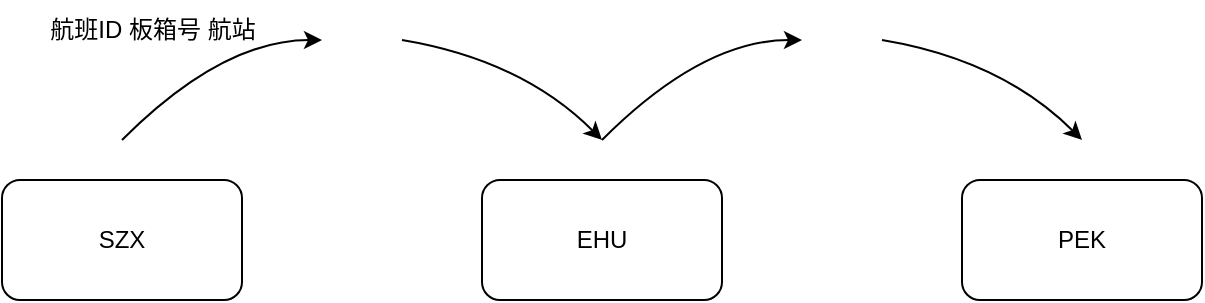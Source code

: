 <mxfile version="21.6.8" type="device" pages="4">
  <diagram name="第 1 页" id="mQJt2FF1CtGDJfmDd0hI">
    <mxGraphModel dx="1702" dy="793" grid="1" gridSize="10" guides="1" tooltips="1" connect="1" arrows="1" fold="1" page="0" pageScale="1" pageWidth="827" pageHeight="1169" math="0" shadow="0">
      <root>
        <mxCell id="0" />
        <mxCell id="1" parent="0" />
        <mxCell id="FoV0frrzziVo2w9aXjBF-1" value="SZX" style="rounded=1;whiteSpace=wrap;html=1;" parent="1" vertex="1">
          <mxGeometry x="-200" y="400" width="120" height="60" as="geometry" />
        </mxCell>
        <mxCell id="FoV0frrzziVo2w9aXjBF-2" value="EHU" style="rounded=1;whiteSpace=wrap;html=1;" parent="1" vertex="1">
          <mxGeometry x="40" y="400" width="120" height="60" as="geometry" />
        </mxCell>
        <mxCell id="FoV0frrzziVo2w9aXjBF-3" value="PEK" style="rounded=1;whiteSpace=wrap;html=1;" parent="1" vertex="1">
          <mxGeometry x="280" y="400" width="120" height="60" as="geometry" />
        </mxCell>
        <mxCell id="FoV0frrzziVo2w9aXjBF-4" value="" style="curved=1;endArrow=classic;html=1;rounded=0;" parent="1" edge="1">
          <mxGeometry width="50" height="50" relative="1" as="geometry">
            <mxPoint x="-140" y="380" as="sourcePoint" />
            <mxPoint x="-40" y="330" as="targetPoint" />
            <Array as="points">
              <mxPoint x="-90" y="330" />
            </Array>
          </mxGeometry>
        </mxCell>
        <mxCell id="FoV0frrzziVo2w9aXjBF-5" value="" style="curved=1;endArrow=classic;html=1;rounded=0;" parent="1" edge="1">
          <mxGeometry width="50" height="50" relative="1" as="geometry">
            <mxPoint x="100" y="380" as="sourcePoint" />
            <mxPoint x="200" y="330" as="targetPoint" />
            <Array as="points">
              <mxPoint x="150" y="330" />
            </Array>
          </mxGeometry>
        </mxCell>
        <mxCell id="FoV0frrzziVo2w9aXjBF-6" value="" style="curved=1;endArrow=none;html=1;rounded=0;startArrow=classic;startFill=1;endFill=0;" parent="1" edge="1">
          <mxGeometry width="50" height="50" relative="1" as="geometry">
            <mxPoint x="100" y="380" as="sourcePoint" />
            <mxPoint y="330" as="targetPoint" />
            <Array as="points">
              <mxPoint x="60" y="340" />
            </Array>
          </mxGeometry>
        </mxCell>
        <mxCell id="FoV0frrzziVo2w9aXjBF-7" value="" style="curved=1;endArrow=none;html=1;rounded=0;startArrow=classic;startFill=1;endFill=0;" parent="1" edge="1">
          <mxGeometry width="50" height="50" relative="1" as="geometry">
            <mxPoint x="340" y="380" as="sourcePoint" />
            <mxPoint x="240" y="330" as="targetPoint" />
            <Array as="points">
              <mxPoint x="300" y="340" />
            </Array>
          </mxGeometry>
        </mxCell>
        <mxCell id="FoV0frrzziVo2w9aXjBF-16" value="航班ID 板箱号 航站" style="text;html=1;align=center;verticalAlign=middle;resizable=0;points=[];autosize=1;strokeColor=none;fillColor=none;" parent="1" vertex="1">
          <mxGeometry x="-190" y="310" width="130" height="30" as="geometry" />
        </mxCell>
      </root>
    </mxGraphModel>
  </diagram>
  <diagram id="E26JizVjeUOT0Fn8ZhNb" name="第 3 页">
    <mxGraphModel dx="1962" dy="1351" grid="1" gridSize="10" guides="1" tooltips="1" connect="1" arrows="1" fold="1" page="0" pageScale="1" pageWidth="827" pageHeight="1169" math="0" shadow="0">
      <root>
        <mxCell id="0" />
        <mxCell id="1" parent="0" />
        <mxCell id="5_CFMRtldblJI2udlE0o-37" style="rounded=0;orthogonalLoop=1;jettySize=auto;html=1;entryX=0.5;entryY=0;entryDx=0;entryDy=0;exitX=0.5;exitY=1;exitDx=0;exitDy=0;" parent="1" source="5_CFMRtldblJI2udlE0o-2" target="5_CFMRtldblJI2udlE0o-15" edge="1">
          <mxGeometry relative="1" as="geometry" />
        </mxCell>
        <mxCell id="5_CFMRtldblJI2udlE0o-2" value="" style="rounded=0;whiteSpace=wrap;html=1;" parent="1" vertex="1">
          <mxGeometry x="-120" y="-120" width="40" height="40" as="geometry" />
        </mxCell>
        <mxCell id="5_CFMRtldblJI2udlE0o-62" style="edgeStyle=orthogonalEdgeStyle;rounded=0;orthogonalLoop=1;jettySize=auto;html=1;" parent="1" source="5_CFMRtldblJI2udlE0o-3" target="5_CFMRtldblJI2udlE0o-13" edge="1">
          <mxGeometry relative="1" as="geometry" />
        </mxCell>
        <mxCell id="5_CFMRtldblJI2udlE0o-3" value="" style="rounded=0;whiteSpace=wrap;html=1;" parent="1" vertex="1">
          <mxGeometry x="-80" y="-120" width="40" height="40" as="geometry" />
        </mxCell>
        <mxCell id="5_CFMRtldblJI2udlE0o-23" style="rounded=0;orthogonalLoop=1;jettySize=auto;html=1;exitX=0.5;exitY=1;exitDx=0;exitDy=0;" parent="1" source="5_CFMRtldblJI2udlE0o-4" target="5_CFMRtldblJI2udlE0o-14" edge="1">
          <mxGeometry relative="1" as="geometry" />
        </mxCell>
        <mxCell id="5_CFMRtldblJI2udlE0o-4" value="" style="rounded=0;whiteSpace=wrap;html=1;" parent="1" vertex="1">
          <mxGeometry x="-40" y="-120" width="40" height="40" as="geometry" />
        </mxCell>
        <mxCell id="5_CFMRtldblJI2udlE0o-5" value="" style="rounded=0;whiteSpace=wrap;html=1;" parent="1" vertex="1">
          <mxGeometry y="-120" width="40" height="40" as="geometry" />
        </mxCell>
        <mxCell id="5_CFMRtldblJI2udlE0o-13" value="1" style="rounded=0;whiteSpace=wrap;html=1;" parent="1" vertex="1">
          <mxGeometry x="-80" width="40" height="40" as="geometry" />
        </mxCell>
        <mxCell id="5_CFMRtldblJI2udlE0o-14" value="12" style="rounded=0;whiteSpace=wrap;html=1;" parent="1" vertex="1">
          <mxGeometry x="-40" width="40" height="40" as="geometry" />
        </mxCell>
        <mxCell id="5_CFMRtldblJI2udlE0o-15" value="123" style="rounded=0;whiteSpace=wrap;html=1;" parent="1" vertex="1">
          <mxGeometry width="40" height="40" as="geometry" />
        </mxCell>
        <mxCell id="5_CFMRtldblJI2udlE0o-16" value="" style="rounded=0;whiteSpace=wrap;html=1;" parent="1" vertex="1">
          <mxGeometry x="40" width="40" height="40" as="geometry" />
        </mxCell>
        <mxCell id="5_CFMRtldblJI2udlE0o-17" value="" style="rounded=0;whiteSpace=wrap;html=1;" parent="1" vertex="1">
          <mxGeometry x="80" width="40" height="40" as="geometry" />
        </mxCell>
        <mxCell id="5_CFMRtldblJI2udlE0o-24" value="12" style="rounded=0;whiteSpace=wrap;html=1;" parent="1" vertex="1">
          <mxGeometry x="-120" y="-160" width="40" height="40" as="geometry" />
        </mxCell>
        <mxCell id="5_CFMRtldblJI2udlE0o-25" value="23" style="rounded=0;whiteSpace=wrap;html=1;" parent="1" vertex="1">
          <mxGeometry x="-80" y="-160" width="40" height="40" as="geometry" />
        </mxCell>
        <mxCell id="5_CFMRtldblJI2udlE0o-26" value="45" style="rounded=0;whiteSpace=wrap;html=1;" parent="1" vertex="1">
          <mxGeometry x="-40" y="-160" width="40" height="40" as="geometry" />
        </mxCell>
        <mxCell id="5_CFMRtldblJI2udlE0o-27" value="" style="rounded=0;whiteSpace=wrap;html=1;" parent="1" vertex="1">
          <mxGeometry y="-160" width="40" height="40" as="geometry" />
        </mxCell>
        <mxCell id="5_CFMRtldblJI2udlE0o-29" value="aa" style="rounded=0;whiteSpace=wrap;html=1;" parent="1" vertex="1">
          <mxGeometry x="-120" y="-200" width="40" height="40" as="geometry" />
        </mxCell>
        <mxCell id="5_CFMRtldblJI2udlE0o-30" value="aa" style="rounded=0;whiteSpace=wrap;html=1;" parent="1" vertex="1">
          <mxGeometry x="-80" y="-200" width="40" height="40" as="geometry" />
        </mxCell>
        <mxCell id="5_CFMRtldblJI2udlE0o-31" value="aa" style="rounded=0;whiteSpace=wrap;html=1;" parent="1" vertex="1">
          <mxGeometry x="-40" y="-200" width="40" height="40" as="geometry" />
        </mxCell>
        <mxCell id="5_CFMRtldblJI2udlE0o-32" value="" style="rounded=0;whiteSpace=wrap;html=1;" parent="1" vertex="1">
          <mxGeometry y="-200" width="40" height="40" as="geometry" />
        </mxCell>
        <mxCell id="5_CFMRtldblJI2udlE0o-34" value="id" style="rounded=0;whiteSpace=wrap;html=1;" parent="1" vertex="1">
          <mxGeometry x="-160" y="-120" width="40" height="40" as="geometry" />
        </mxCell>
        <mxCell id="5_CFMRtldblJI2udlE0o-35" value="age" style="rounded=0;whiteSpace=wrap;html=1;" parent="1" vertex="1">
          <mxGeometry x="-160" y="-160" width="40" height="40" as="geometry" />
        </mxCell>
        <mxCell id="5_CFMRtldblJI2udlE0o-36" value="name" style="rounded=0;whiteSpace=wrap;html=1;" parent="1" vertex="1">
          <mxGeometry x="-160" y="-200" width="40" height="40" as="geometry" />
        </mxCell>
        <mxCell id="5_CFMRtldblJI2udlE0o-39" style="rounded=0;orthogonalLoop=1;jettySize=auto;html=1;entryX=0.5;entryY=0;entryDx=0;entryDy=0;exitX=0.5;exitY=1;exitDx=0;exitDy=0;" parent="1" source="5_CFMRtldblJI2udlE0o-42" target="5_CFMRtldblJI2udlE0o-47" edge="1">
          <mxGeometry relative="1" as="geometry" />
        </mxCell>
        <mxCell id="5_CFMRtldblJI2udlE0o-40" style="rounded=0;orthogonalLoop=1;jettySize=auto;html=1;entryX=0.5;entryY=0;entryDx=0;entryDy=0;exitX=0.5;exitY=1;exitDx=0;exitDy=0;" parent="1" source="5_CFMRtldblJI2udlE0o-41" target="5_CFMRtldblJI2udlE0o-46" edge="1">
          <mxGeometry relative="1" as="geometry" />
        </mxCell>
        <mxCell id="5_CFMRtldblJI2udlE0o-41" value="" style="rounded=0;whiteSpace=wrap;html=1;" parent="1" vertex="1">
          <mxGeometry x="320" y="-120" width="40" height="40" as="geometry" />
        </mxCell>
        <mxCell id="5_CFMRtldblJI2udlE0o-42" value="" style="rounded=0;whiteSpace=wrap;html=1;" parent="1" vertex="1">
          <mxGeometry x="360" y="-120" width="40" height="40" as="geometry" />
        </mxCell>
        <mxCell id="5_CFMRtldblJI2udlE0o-43" style="rounded=0;orthogonalLoop=1;jettySize=auto;html=1;entryX=0.5;entryY=0;entryDx=0;entryDy=0;exitX=0.5;exitY=1;exitDx=0;exitDy=0;" parent="1" source="5_CFMRtldblJI2udlE0o-44" target="5_CFMRtldblJI2udlE0o-48" edge="1">
          <mxGeometry relative="1" as="geometry" />
        </mxCell>
        <mxCell id="5_CFMRtldblJI2udlE0o-44" value="" style="rounded=0;whiteSpace=wrap;html=1;" parent="1" vertex="1">
          <mxGeometry x="400" y="-120" width="40" height="40" as="geometry" />
        </mxCell>
        <mxCell id="5_CFMRtldblJI2udlE0o-45" value="" style="rounded=0;whiteSpace=wrap;html=1;" parent="1" vertex="1">
          <mxGeometry x="440" y="-120" width="40" height="40" as="geometry" />
        </mxCell>
        <mxCell id="5_CFMRtldblJI2udlE0o-46" value="1" style="rounded=0;whiteSpace=wrap;html=1;" parent="1" vertex="1">
          <mxGeometry x="360" width="40" height="40" as="geometry" />
        </mxCell>
        <mxCell id="5_CFMRtldblJI2udlE0o-47" value="12" style="rounded=0;whiteSpace=wrap;html=1;" parent="1" vertex="1">
          <mxGeometry x="400" width="40" height="40" as="geometry" />
        </mxCell>
        <mxCell id="5_CFMRtldblJI2udlE0o-48" value="123" style="rounded=0;whiteSpace=wrap;html=1;" parent="1" vertex="1">
          <mxGeometry x="440" width="40" height="40" as="geometry" />
        </mxCell>
        <mxCell id="5_CFMRtldblJI2udlE0o-49" value="" style="rounded=0;whiteSpace=wrap;html=1;" parent="1" vertex="1">
          <mxGeometry x="480" width="40" height="40" as="geometry" />
        </mxCell>
        <mxCell id="5_CFMRtldblJI2udlE0o-50" value="" style="rounded=0;whiteSpace=wrap;html=1;" parent="1" vertex="1">
          <mxGeometry x="520" width="40" height="40" as="geometry" />
        </mxCell>
        <mxCell id="5_CFMRtldblJI2udlE0o-55" value="aa" style="rounded=0;whiteSpace=wrap;html=1;" parent="1" vertex="1">
          <mxGeometry x="320" y="-160" width="40" height="40" as="geometry" />
        </mxCell>
        <mxCell id="5_CFMRtldblJI2udlE0o-56" value="aa" style="rounded=0;whiteSpace=wrap;html=1;" parent="1" vertex="1">
          <mxGeometry x="360" y="-160" width="40" height="40" as="geometry" />
        </mxCell>
        <mxCell id="5_CFMRtldblJI2udlE0o-57" value="aa" style="rounded=0;whiteSpace=wrap;html=1;" parent="1" vertex="1">
          <mxGeometry x="400" y="-160" width="40" height="40" as="geometry" />
        </mxCell>
        <mxCell id="5_CFMRtldblJI2udlE0o-58" value="" style="rounded=0;whiteSpace=wrap;html=1;" parent="1" vertex="1">
          <mxGeometry x="440" y="-160" width="40" height="40" as="geometry" />
        </mxCell>
        <mxCell id="5_CFMRtldblJI2udlE0o-59" value="id" style="rounded=0;whiteSpace=wrap;html=1;" parent="1" vertex="1">
          <mxGeometry x="280" y="-120" width="40" height="40" as="geometry" />
        </mxCell>
        <mxCell id="5_CFMRtldblJI2udlE0o-61" value="name" style="rounded=0;whiteSpace=wrap;html=1;" parent="1" vertex="1">
          <mxGeometry x="280" y="-160" width="40" height="40" as="geometry" />
        </mxCell>
        <mxCell id="bJkzxNUdIqbWmyX0hP_C-1" value="1" style="rounded=0;whiteSpace=wrap;html=1;" parent="1" vertex="1">
          <mxGeometry x="80" y="-400" width="40" height="40" as="geometry" />
        </mxCell>
        <mxCell id="bJkzxNUdIqbWmyX0hP_C-2" value="123" style="rounded=0;whiteSpace=wrap;html=1;" parent="1" vertex="1">
          <mxGeometry x="120" y="-400" width="40" height="40" as="geometry" />
        </mxCell>
        <mxCell id="bJkzxNUdIqbWmyX0hP_C-3" value="" style="rounded=0;whiteSpace=wrap;html=1;" parent="1" vertex="1">
          <mxGeometry x="160" y="-400" width="40" height="40" as="geometry" />
        </mxCell>
        <mxCell id="bJkzxNUdIqbWmyX0hP_C-4" value="" style="rounded=0;whiteSpace=wrap;html=1;" parent="1" vertex="1">
          <mxGeometry x="200" y="-400" width="40" height="40" as="geometry" />
        </mxCell>
        <mxCell id="bJkzxNUdIqbWmyX0hP_C-5" value="" style="rounded=0;whiteSpace=wrap;html=1;" parent="1" vertex="1">
          <mxGeometry x="240" y="-400" width="40" height="40" as="geometry" />
        </mxCell>
        <mxCell id="bJkzxNUdIqbWmyX0hP_C-6" value="" style="endArrow=classic;html=1;rounded=0;" parent="1" edge="1">
          <mxGeometry width="50" height="50" relative="1" as="geometry">
            <mxPoint x="120" y="-280" as="sourcePoint" />
            <mxPoint x="120" y="-350" as="targetPoint" />
          </mxGeometry>
        </mxCell>
      </root>
    </mxGraphModel>
  </diagram>
  <diagram id="e0KXOHoC90XAHJ--BszC" name="第 2 页">
    <mxGraphModel dx="1962" dy="1351" grid="1" gridSize="10" guides="1" tooltips="1" connect="1" arrows="1" fold="1" page="0" pageScale="1" pageWidth="827" pageHeight="1169" math="0" shadow="0">
      <root>
        <mxCell id="0" />
        <mxCell id="1" parent="0" />
        <mxCell id="VTbGTrhPcu87rxTIFEPL-27" style="rounded=0;orthogonalLoop=1;jettySize=auto;html=1;entryX=0.5;entryY=0;entryDx=0;entryDy=0;exitX=0.5;exitY=1;exitDx=0;exitDy=0;" parent="1" source="VTbGTrhPcu87rxTIFEPL-6" target="VTbGTrhPcu87rxTIFEPL-20" edge="1">
          <mxGeometry relative="1" as="geometry" />
        </mxCell>
        <mxCell id="VTbGTrhPcu87rxTIFEPL-5" value="" style="rounded=0;whiteSpace=wrap;html=1;" parent="1" vertex="1">
          <mxGeometry x="-120" y="-120" width="40" height="40" as="geometry" />
        </mxCell>
        <mxCell id="VTbGTrhPcu87rxTIFEPL-6" value="" style="rounded=0;whiteSpace=wrap;html=1;fillColor=#f8cecc;strokeColor=#b85450;" parent="1" vertex="1">
          <mxGeometry x="-80" y="-120" width="40" height="40" as="geometry" />
        </mxCell>
        <mxCell id="VTbGTrhPcu87rxTIFEPL-7" value="" style="rounded=0;whiteSpace=wrap;html=1;" parent="1" vertex="1">
          <mxGeometry x="-40" y="-120" width="40" height="40" as="geometry" />
        </mxCell>
        <mxCell id="VTbGTrhPcu87rxTIFEPL-8" value="" style="rounded=0;whiteSpace=wrap;html=1;" parent="1" vertex="1">
          <mxGeometry y="-120" width="40" height="40" as="geometry" />
        </mxCell>
        <mxCell id="VTbGTrhPcu87rxTIFEPL-9" value="" style="rounded=0;whiteSpace=wrap;html=1;" parent="1" vertex="1">
          <mxGeometry x="40" y="-120" width="40" height="40" as="geometry" />
        </mxCell>
        <mxCell id="VTbGTrhPcu87rxTIFEPL-10" value="" style="rounded=0;whiteSpace=wrap;html=1;" parent="1" vertex="1">
          <mxGeometry x="240" y="-120" width="40" height="40" as="geometry" />
        </mxCell>
        <mxCell id="VTbGTrhPcu87rxTIFEPL-28" style="rounded=0;orthogonalLoop=1;jettySize=auto;html=1;exitX=0.5;exitY=1;exitDx=0;exitDy=0;entryX=0.5;entryY=0;entryDx=0;entryDy=0;dashed=1;" parent="1" source="VTbGTrhPcu87rxTIFEPL-11" target="VTbGTrhPcu87rxTIFEPL-20" edge="1">
          <mxGeometry relative="1" as="geometry" />
        </mxCell>
        <mxCell id="VTbGTrhPcu87rxTIFEPL-11" value="" style="rounded=0;whiteSpace=wrap;html=1;fillColor=#dae8fc;strokeColor=#6c8ebf;" parent="1" vertex="1">
          <mxGeometry x="280" y="-120" width="40" height="40" as="geometry" />
        </mxCell>
        <mxCell id="VTbGTrhPcu87rxTIFEPL-12" value="" style="rounded=0;whiteSpace=wrap;html=1;" parent="1" vertex="1">
          <mxGeometry x="320" y="-120" width="40" height="40" as="geometry" />
        </mxCell>
        <mxCell id="VTbGTrhPcu87rxTIFEPL-13" value="" style="rounded=0;whiteSpace=wrap;html=1;" parent="1" vertex="1">
          <mxGeometry x="360" y="-120" width="40" height="40" as="geometry" />
        </mxCell>
        <mxCell id="VTbGTrhPcu87rxTIFEPL-14" value="" style="rounded=0;whiteSpace=wrap;html=1;" parent="1" vertex="1">
          <mxGeometry x="400" y="-120" width="40" height="40" as="geometry" />
        </mxCell>
        <mxCell id="VTbGTrhPcu87rxTIFEPL-19" value="" style="rounded=0;whiteSpace=wrap;html=1;" parent="1" vertex="1">
          <mxGeometry y="160" width="40" height="40" as="geometry" />
        </mxCell>
        <mxCell id="VTbGTrhPcu87rxTIFEPL-20" value="" style="rounded=0;whiteSpace=wrap;html=1;fillColor=#f8cecc;strokeColor=#b85450;" parent="1" vertex="1">
          <mxGeometry x="40" y="160" width="40" height="40" as="geometry" />
        </mxCell>
        <mxCell id="VTbGTrhPcu87rxTIFEPL-21" value="" style="rounded=0;whiteSpace=wrap;html=1;" parent="1" vertex="1">
          <mxGeometry x="80" y="160" width="40" height="40" as="geometry" />
        </mxCell>
        <mxCell id="VTbGTrhPcu87rxTIFEPL-22" value="" style="rounded=0;whiteSpace=wrap;html=1;" parent="1" vertex="1">
          <mxGeometry x="120" y="160" width="40" height="40" as="geometry" />
        </mxCell>
        <mxCell id="VTbGTrhPcu87rxTIFEPL-23" value="" style="rounded=0;whiteSpace=wrap;html=1;" parent="1" vertex="1">
          <mxGeometry x="160" y="160" width="40" height="40" as="geometry" />
        </mxCell>
        <mxCell id="VTbGTrhPcu87rxTIFEPL-30" style="edgeStyle=orthogonalEdgeStyle;rounded=0;orthogonalLoop=1;jettySize=auto;html=1;" parent="1" source="VTbGTrhPcu87rxTIFEPL-29" target="VTbGTrhPcu87rxTIFEPL-6" edge="1">
          <mxGeometry relative="1" as="geometry" />
        </mxCell>
        <mxCell id="VTbGTrhPcu87rxTIFEPL-31" style="rounded=0;orthogonalLoop=1;jettySize=auto;html=1;entryX=0.5;entryY=0;entryDx=0;entryDy=0;dashed=1;" parent="1" source="VTbGTrhPcu87rxTIFEPL-29" target="VTbGTrhPcu87rxTIFEPL-11" edge="1">
          <mxGeometry relative="1" as="geometry" />
        </mxCell>
        <mxCell id="VTbGTrhPcu87rxTIFEPL-29" value="" style="shape=umlActor;verticalLabelPosition=bottom;verticalAlign=top;html=1;outlineConnect=0;" parent="1" vertex="1">
          <mxGeometry x="-75" y="-320" width="30" height="60" as="geometry" />
        </mxCell>
        <mxCell id="VTbGTrhPcu87rxTIFEPL-33" style="edgeStyle=orthogonalEdgeStyle;rounded=0;orthogonalLoop=1;jettySize=auto;html=1;" parent="1" source="VTbGTrhPcu87rxTIFEPL-32" target="VTbGTrhPcu87rxTIFEPL-11" edge="1">
          <mxGeometry relative="1" as="geometry" />
        </mxCell>
        <mxCell id="VTbGTrhPcu87rxTIFEPL-32" value="" style="shape=umlActor;verticalLabelPosition=bottom;verticalAlign=top;html=1;outlineConnect=0;" parent="1" vertex="1">
          <mxGeometry x="285" y="-320" width="30" height="60" as="geometry" />
        </mxCell>
        <mxCell id="zZjhmNVp3Ymt0Cy2dOMa-1" value="破坏有序性，产生了环&lt;br&gt;索引1，主键索引，索引2&lt;br&gt;索引2，主键索引" style="shape=note;whiteSpace=wrap;html=1;backgroundOutline=1;darkOpacity=0.05;" parent="1" vertex="1">
          <mxGeometry x="320" y="40" width="200" height="100" as="geometry" />
        </mxCell>
        <mxCell id="HSyVfJmM6zMtIee7xdAN-1" value="索引1" style="text;html=1;strokeColor=none;fillColor=none;align=center;verticalAlign=middle;whiteSpace=wrap;rounded=0;" parent="1" vertex="1">
          <mxGeometry x="-20" y="-160" width="80" height="40" as="geometry" />
        </mxCell>
        <mxCell id="HSyVfJmM6zMtIee7xdAN-2" value="索引2" style="text;html=1;strokeColor=none;fillColor=none;align=center;verticalAlign=middle;whiteSpace=wrap;rounded=0;" parent="1" vertex="1">
          <mxGeometry x="340" y="-160" width="80" height="40" as="geometry" />
        </mxCell>
        <mxCell id="HSyVfJmM6zMtIee7xdAN-3" value="主键索引" style="text;html=1;strokeColor=none;fillColor=none;align=center;verticalAlign=middle;whiteSpace=wrap;rounded=0;" parent="1" vertex="1">
          <mxGeometry x="120" y="120" width="80" height="40" as="geometry" />
        </mxCell>
      </root>
    </mxGraphModel>
  </diagram>
  <diagram id="pwwUBnpwLn0ShzLlkwjw" name="第 4 页">
    <mxGraphModel dx="744" dy="853" grid="1" gridSize="10" guides="1" tooltips="1" connect="1" arrows="1" fold="1" page="0" pageScale="1" pageWidth="827" pageHeight="1169" math="0" shadow="0">
      <root>
        <mxCell id="0" />
        <mxCell id="1" parent="0" />
        <mxCell id="jEL-EofrETc9WHHuCErg-1" value="id" style="rounded=0;whiteSpace=wrap;html=1;" parent="1" vertex="1">
          <mxGeometry width="40" height="20" as="geometry" />
        </mxCell>
        <mxCell id="jEL-EofrETc9WHHuCErg-2" value="key2" style="rounded=0;whiteSpace=wrap;html=1;" parent="1" vertex="1">
          <mxGeometry y="-20" width="40" height="20" as="geometry" />
        </mxCell>
        <mxCell id="jEL-EofrETc9WHHuCErg-3" value="key1" style="rounded=0;whiteSpace=wrap;html=1;" parent="1" vertex="1">
          <mxGeometry y="-40" width="40" height="20" as="geometry" />
        </mxCell>
        <mxCell id="jEL-EofrETc9WHHuCErg-10" value="1" style="rounded=0;whiteSpace=wrap;html=1;" parent="1" vertex="1">
          <mxGeometry x="40" width="20" height="20" as="geometry" />
        </mxCell>
        <mxCell id="jEL-EofrETc9WHHuCErg-11" value="" style="rounded=0;whiteSpace=wrap;html=1;" parent="1" vertex="1">
          <mxGeometry x="40" y="-20" width="20" height="20" as="geometry" />
        </mxCell>
        <mxCell id="jEL-EofrETc9WHHuCErg-12" value="1" style="rounded=0;whiteSpace=wrap;html=1;" parent="1" vertex="1">
          <mxGeometry x="40" y="-40" width="20" height="20" as="geometry" />
        </mxCell>
        <mxCell id="jEL-EofrETc9WHHuCErg-13" value="2" style="rounded=0;whiteSpace=wrap;html=1;" parent="1" vertex="1">
          <mxGeometry x="60" width="20" height="20" as="geometry" />
        </mxCell>
        <mxCell id="jEL-EofrETc9WHHuCErg-14" value="" style="rounded=0;whiteSpace=wrap;html=1;" parent="1" vertex="1">
          <mxGeometry x="60" y="-20" width="20" height="20" as="geometry" />
        </mxCell>
        <mxCell id="jEL-EofrETc9WHHuCErg-15" value="1" style="rounded=0;whiteSpace=wrap;html=1;" parent="1" vertex="1">
          <mxGeometry x="60" y="-40" width="20" height="20" as="geometry" />
        </mxCell>
        <mxCell id="jEL-EofrETc9WHHuCErg-16" value="3" style="rounded=0;whiteSpace=wrap;html=1;" parent="1" vertex="1">
          <mxGeometry x="80" width="20" height="20" as="geometry" />
        </mxCell>
        <mxCell id="jEL-EofrETc9WHHuCErg-17" value="" style="rounded=0;whiteSpace=wrap;html=1;" parent="1" vertex="1">
          <mxGeometry x="80" y="-20" width="20" height="20" as="geometry" />
        </mxCell>
        <mxCell id="jEL-EofrETc9WHHuCErg-18" value="1" style="rounded=0;whiteSpace=wrap;html=1;" parent="1" vertex="1">
          <mxGeometry x="80" y="-40" width="20" height="20" as="geometry" />
        </mxCell>
        <mxCell id="jEL-EofrETc9WHHuCErg-19" value="4" style="rounded=0;whiteSpace=wrap;html=1;" parent="1" vertex="1">
          <mxGeometry x="100" width="20" height="20" as="geometry" />
        </mxCell>
        <mxCell id="jEL-EofrETc9WHHuCErg-20" value="" style="rounded=0;whiteSpace=wrap;html=1;" parent="1" vertex="1">
          <mxGeometry x="100" y="-20" width="20" height="20" as="geometry" />
        </mxCell>
        <mxCell id="jEL-EofrETc9WHHuCErg-21" value="1" style="rounded=0;whiteSpace=wrap;html=1;" parent="1" vertex="1">
          <mxGeometry x="100" y="-40" width="20" height="20" as="geometry" />
        </mxCell>
        <mxCell id="jEL-EofrETc9WHHuCErg-22" value="5" style="rounded=0;whiteSpace=wrap;html=1;" parent="1" vertex="1">
          <mxGeometry x="120" width="20" height="20" as="geometry" />
        </mxCell>
        <mxCell id="jEL-EofrETc9WHHuCErg-23" value="" style="rounded=0;whiteSpace=wrap;html=1;" parent="1" vertex="1">
          <mxGeometry x="120" y="-20" width="20" height="20" as="geometry" />
        </mxCell>
        <mxCell id="jEL-EofrETc9WHHuCErg-24" value="1" style="rounded=0;whiteSpace=wrap;html=1;" parent="1" vertex="1">
          <mxGeometry x="120" y="-40" width="20" height="20" as="geometry" />
        </mxCell>
        <mxCell id="jEL-EofrETc9WHHuCErg-25" value="6" style="rounded=0;whiteSpace=wrap;html=1;" parent="1" vertex="1">
          <mxGeometry x="140" width="20" height="20" as="geometry" />
        </mxCell>
        <mxCell id="jEL-EofrETc9WHHuCErg-26" value="" style="rounded=0;whiteSpace=wrap;html=1;" parent="1" vertex="1">
          <mxGeometry x="140" y="-20" width="20" height="20" as="geometry" />
        </mxCell>
        <mxCell id="jEL-EofrETc9WHHuCErg-27" value="2" style="rounded=0;whiteSpace=wrap;html=1;" parent="1" vertex="1">
          <mxGeometry x="140" y="-40" width="20" height="20" as="geometry" />
        </mxCell>
        <mxCell id="jEL-EofrETc9WHHuCErg-28" value="7" style="rounded=0;whiteSpace=wrap;html=1;" parent="1" vertex="1">
          <mxGeometry x="160" width="20" height="20" as="geometry" />
        </mxCell>
        <mxCell id="jEL-EofrETc9WHHuCErg-29" value="" style="rounded=0;whiteSpace=wrap;html=1;" parent="1" vertex="1">
          <mxGeometry x="160" y="-20" width="20" height="20" as="geometry" />
        </mxCell>
        <mxCell id="jEL-EofrETc9WHHuCErg-30" value="2" style="rounded=0;whiteSpace=wrap;html=1;" parent="1" vertex="1">
          <mxGeometry x="160" y="-40" width="20" height="20" as="geometry" />
        </mxCell>
        <mxCell id="jEL-EofrETc9WHHuCErg-31" value="8" style="rounded=0;whiteSpace=wrap;html=1;" parent="1" vertex="1">
          <mxGeometry x="180" width="20" height="20" as="geometry" />
        </mxCell>
        <mxCell id="jEL-EofrETc9WHHuCErg-32" value="" style="rounded=0;whiteSpace=wrap;html=1;" parent="1" vertex="1">
          <mxGeometry x="180" y="-20" width="20" height="20" as="geometry" />
        </mxCell>
        <mxCell id="jEL-EofrETc9WHHuCErg-33" value="2" style="rounded=0;whiteSpace=wrap;html=1;" parent="1" vertex="1">
          <mxGeometry x="180" y="-40" width="20" height="20" as="geometry" />
        </mxCell>
        <mxCell id="jEL-EofrETc9WHHuCErg-34" value="9" style="rounded=0;whiteSpace=wrap;html=1;" parent="1" vertex="1">
          <mxGeometry x="200" width="20" height="20" as="geometry" />
        </mxCell>
        <mxCell id="jEL-EofrETc9WHHuCErg-35" value="" style="rounded=0;whiteSpace=wrap;html=1;" parent="1" vertex="1">
          <mxGeometry x="200" y="-20" width="20" height="20" as="geometry" />
        </mxCell>
        <mxCell id="jEL-EofrETc9WHHuCErg-36" value="2" style="rounded=0;whiteSpace=wrap;html=1;" parent="1" vertex="1">
          <mxGeometry x="200" y="-40" width="20" height="20" as="geometry" />
        </mxCell>
        <mxCell id="jEL-EofrETc9WHHuCErg-37" value="10" style="rounded=0;whiteSpace=wrap;html=1;" parent="1" vertex="1">
          <mxGeometry x="220" width="20" height="20" as="geometry" />
        </mxCell>
        <mxCell id="jEL-EofrETc9WHHuCErg-38" value="" style="rounded=0;whiteSpace=wrap;html=1;" parent="1" vertex="1">
          <mxGeometry x="220" y="-20" width="20" height="20" as="geometry" />
        </mxCell>
        <mxCell id="jEL-EofrETc9WHHuCErg-39" value="2" style="rounded=0;whiteSpace=wrap;html=1;" parent="1" vertex="1">
          <mxGeometry x="220" y="-40" width="20" height="20" as="geometry" />
        </mxCell>
        <mxCell id="jEL-EofrETc9WHHuCErg-54" style="rounded=0;orthogonalLoop=1;jettySize=auto;html=1;entryX=0.5;entryY=0;entryDx=0;entryDy=0;fillColor=#f8cecc;strokeColor=#b85450;" parent="1" target="jEL-EofrETc9WHHuCErg-12" edge="1">
          <mxGeometry relative="1" as="geometry">
            <mxPoint x="140" y="-130" as="sourcePoint" />
          </mxGeometry>
        </mxCell>
        <mxCell id="jEL-EofrETc9WHHuCErg-55" value="" style="endArrow=classic;html=1;rounded=0;" parent="1" edge="1">
          <mxGeometry width="50" height="50" relative="1" as="geometry">
            <mxPoint x="140" y="-160" as="sourcePoint" />
            <mxPoint x="140" y="-130" as="targetPoint" />
          </mxGeometry>
        </mxCell>
        <mxCell id="jEL-EofrETc9WHHuCErg-56" style="rounded=0;orthogonalLoop=1;jettySize=auto;html=1;entryX=0.5;entryY=0;entryDx=0;entryDy=0;fillColor=#f8cecc;strokeColor=#b85450;" parent="1" target="jEL-EofrETc9WHHuCErg-15" edge="1">
          <mxGeometry relative="1" as="geometry">
            <mxPoint x="140" y="-130" as="sourcePoint" />
            <mxPoint x="60" y="-30" as="targetPoint" />
          </mxGeometry>
        </mxCell>
        <mxCell id="jEL-EofrETc9WHHuCErg-57" style="rounded=0;orthogonalLoop=1;jettySize=auto;html=1;entryX=0.5;entryY=0;entryDx=0;entryDy=0;fillColor=#f8cecc;strokeColor=#b85450;" parent="1" target="jEL-EofrETc9WHHuCErg-18" edge="1">
          <mxGeometry relative="1" as="geometry">
            <mxPoint x="140" y="-130" as="sourcePoint" />
            <mxPoint x="80" y="-30" as="targetPoint" />
          </mxGeometry>
        </mxCell>
        <mxCell id="jEL-EofrETc9WHHuCErg-58" style="rounded=0;orthogonalLoop=1;jettySize=auto;html=1;entryX=0.5;entryY=0;entryDx=0;entryDy=0;fillColor=#f8cecc;strokeColor=#b85450;" parent="1" target="jEL-EofrETc9WHHuCErg-21" edge="1">
          <mxGeometry relative="1" as="geometry">
            <mxPoint x="140" y="-130" as="sourcePoint" />
            <mxPoint x="100" y="-30" as="targetPoint" />
          </mxGeometry>
        </mxCell>
        <mxCell id="jEL-EofrETc9WHHuCErg-59" style="rounded=0;orthogonalLoop=1;jettySize=auto;html=1;entryX=0.5;entryY=0;entryDx=0;entryDy=0;fillColor=#f8cecc;strokeColor=#b85450;" parent="1" target="jEL-EofrETc9WHHuCErg-24" edge="1">
          <mxGeometry relative="1" as="geometry">
            <mxPoint x="140" y="-130" as="sourcePoint" />
            <mxPoint x="120" y="-30" as="targetPoint" />
          </mxGeometry>
        </mxCell>
        <mxCell id="jEL-EofrETc9WHHuCErg-60" style="rounded=0;orthogonalLoop=1;jettySize=auto;html=1;fillColor=#d5e8d4;strokeColor=#82b366;" parent="1" edge="1">
          <mxGeometry relative="1" as="geometry">
            <mxPoint x="140" y="-130" as="sourcePoint" />
            <mxPoint x="150" y="-40" as="targetPoint" />
          </mxGeometry>
        </mxCell>
        <mxCell id="jEL-EofrETc9WHHuCErg-61" style="rounded=0;orthogonalLoop=1;jettySize=auto;html=1;entryX=0.5;entryY=0;entryDx=0;entryDy=0;fillColor=#d5e8d4;strokeColor=#82b366;" parent="1" target="jEL-EofrETc9WHHuCErg-30" edge="1">
          <mxGeometry relative="1" as="geometry">
            <mxPoint x="140" y="-130" as="sourcePoint" />
            <mxPoint x="160" y="-30" as="targetPoint" />
          </mxGeometry>
        </mxCell>
        <mxCell id="jEL-EofrETc9WHHuCErg-62" style="rounded=0;orthogonalLoop=1;jettySize=auto;html=1;entryX=0.5;entryY=0;entryDx=0;entryDy=0;fillColor=#d5e8d4;strokeColor=#82b366;" parent="1" target="jEL-EofrETc9WHHuCErg-33" edge="1">
          <mxGeometry relative="1" as="geometry">
            <mxPoint x="140" y="-130" as="sourcePoint" />
            <mxPoint x="180" y="-30" as="targetPoint" />
          </mxGeometry>
        </mxCell>
        <mxCell id="jEL-EofrETc9WHHuCErg-63" style="rounded=0;orthogonalLoop=1;jettySize=auto;html=1;entryX=0.5;entryY=0;entryDx=0;entryDy=0;fillColor=#d5e8d4;strokeColor=#82b366;" parent="1" target="jEL-EofrETc9WHHuCErg-36" edge="1">
          <mxGeometry relative="1" as="geometry">
            <mxPoint x="140" y="-130" as="sourcePoint" />
            <mxPoint x="200" y="-30" as="targetPoint" />
          </mxGeometry>
        </mxCell>
        <mxCell id="jEL-EofrETc9WHHuCErg-64" value="key1 = 2" style="text;html=1;strokeColor=none;fillColor=none;align=center;verticalAlign=middle;whiteSpace=wrap;rounded=0;" parent="1" vertex="1">
          <mxGeometry x="140" y="-160" width="80" height="30" as="geometry" />
        </mxCell>
        <mxCell id="jEL-EofrETc9WHHuCErg-65" style="rounded=0;orthogonalLoop=1;jettySize=auto;html=1;entryX=0.5;entryY=0;entryDx=0;entryDy=0;exitX=0;exitY=1;exitDx=0;exitDy=0;fillColor=#d5e8d4;strokeColor=#82b366;" parent="1" source="jEL-EofrETc9WHHuCErg-64" target="jEL-EofrETc9WHHuCErg-39" edge="1">
          <mxGeometry relative="1" as="geometry">
            <mxPoint x="150" y="-120" as="sourcePoint" />
            <mxPoint x="220" y="-30" as="targetPoint" />
          </mxGeometry>
        </mxCell>
        <mxCell id="XZpGJU7cZ8Szo4ShgMjH-1" value="id" style="rounded=0;whiteSpace=wrap;html=1;" parent="1" vertex="1">
          <mxGeometry y="120" width="40" height="20" as="geometry" />
        </mxCell>
        <mxCell id="XZpGJU7cZ8Szo4ShgMjH-4" value="1" style="rounded=0;whiteSpace=wrap;html=1;fillColor=#f8cecc;strokeColor=#b85450;" parent="1" vertex="1">
          <mxGeometry x="40" y="120" width="20" height="20" as="geometry" />
        </mxCell>
        <mxCell id="XZpGJU7cZ8Szo4ShgMjH-7" value="2" style="rounded=0;whiteSpace=wrap;html=1;" parent="1" vertex="1">
          <mxGeometry x="60" y="120" width="20" height="20" as="geometry" />
        </mxCell>
        <mxCell id="XZpGJU7cZ8Szo4ShgMjH-10" value="3" style="rounded=0;whiteSpace=wrap;html=1;" parent="1" vertex="1">
          <mxGeometry x="80" y="120" width="20" height="20" as="geometry" />
        </mxCell>
        <mxCell id="XZpGJU7cZ8Szo4ShgMjH-13" value="4" style="rounded=0;whiteSpace=wrap;html=1;" parent="1" vertex="1">
          <mxGeometry x="100" y="120" width="20" height="20" as="geometry" />
        </mxCell>
        <mxCell id="XZpGJU7cZ8Szo4ShgMjH-16" value="5" style="rounded=0;whiteSpace=wrap;html=1;" parent="1" vertex="1">
          <mxGeometry x="120" y="120" width="20" height="20" as="geometry" />
        </mxCell>
        <mxCell id="XZpGJU7cZ8Szo4ShgMjH-19" value="6" style="rounded=0;whiteSpace=wrap;html=1;fillColor=#f8cecc;strokeColor=#b85450;" parent="1" vertex="1">
          <mxGeometry x="140" y="120" width="20" height="20" as="geometry" />
        </mxCell>
        <mxCell id="XZpGJU7cZ8Szo4ShgMjH-22" value="7" style="rounded=0;whiteSpace=wrap;html=1;" parent="1" vertex="1">
          <mxGeometry x="160" y="120" width="20" height="20" as="geometry" />
        </mxCell>
        <mxCell id="XZpGJU7cZ8Szo4ShgMjH-25" value="8" style="rounded=0;whiteSpace=wrap;html=1;" parent="1" vertex="1">
          <mxGeometry x="180" y="120" width="20" height="20" as="geometry" />
        </mxCell>
        <mxCell id="XZpGJU7cZ8Szo4ShgMjH-28" value="9" style="rounded=0;whiteSpace=wrap;html=1;" parent="1" vertex="1">
          <mxGeometry x="200" y="120" width="20" height="20" as="geometry" />
        </mxCell>
        <mxCell id="XZpGJU7cZ8Szo4ShgMjH-31" value="10" style="rounded=0;whiteSpace=wrap;html=1;" parent="1" vertex="1">
          <mxGeometry x="220" y="120" width="20" height="20" as="geometry" />
        </mxCell>
        <mxCell id="zuDydmJTWH6acEpoQrSR-45" value="age" style="rounded=0;whiteSpace=wrap;html=1;" parent="1" vertex="1">
          <mxGeometry y="100" width="40" height="20" as="geometry" />
        </mxCell>
        <mxCell id="zuDydmJTWH6acEpoQrSR-46" value="20" style="rounded=0;whiteSpace=wrap;html=1;fillColor=#f8cecc;strokeColor=#b85450;" parent="1" vertex="1">
          <mxGeometry x="40" y="100" width="20" height="20" as="geometry" />
        </mxCell>
        <mxCell id="zuDydmJTWH6acEpoQrSR-47" value="20" style="rounded=0;whiteSpace=wrap;html=1;" parent="1" vertex="1">
          <mxGeometry x="60" y="100" width="20" height="20" as="geometry" />
        </mxCell>
        <mxCell id="zuDydmJTWH6acEpoQrSR-48" value="25" style="rounded=0;whiteSpace=wrap;html=1;" parent="1" vertex="1">
          <mxGeometry x="80" y="100" width="20" height="20" as="geometry" />
        </mxCell>
        <mxCell id="zuDydmJTWH6acEpoQrSR-49" value="25" style="rounded=0;whiteSpace=wrap;html=1;" parent="1" vertex="1">
          <mxGeometry x="100" y="100" width="20" height="20" as="geometry" />
        </mxCell>
        <mxCell id="zuDydmJTWH6acEpoQrSR-50" value="25" style="rounded=0;whiteSpace=wrap;html=1;" parent="1" vertex="1">
          <mxGeometry x="120" y="100" width="20" height="20" as="geometry" />
        </mxCell>
        <mxCell id="zuDydmJTWH6acEpoQrSR-51" value="20" style="rounded=0;whiteSpace=wrap;html=1;fillColor=#f8cecc;strokeColor=#b85450;" parent="1" vertex="1">
          <mxGeometry x="140" y="100" width="20" height="20" as="geometry" />
        </mxCell>
        <mxCell id="zuDydmJTWH6acEpoQrSR-52" value="20" style="rounded=0;whiteSpace=wrap;html=1;" parent="1" vertex="1">
          <mxGeometry x="160" y="100" width="20" height="20" as="geometry" />
        </mxCell>
        <mxCell id="zuDydmJTWH6acEpoQrSR-53" value="25" style="rounded=0;whiteSpace=wrap;html=1;" parent="1" vertex="1">
          <mxGeometry x="180" y="100" width="20" height="20" as="geometry" />
        </mxCell>
        <mxCell id="zuDydmJTWH6acEpoQrSR-54" value="25" style="rounded=0;whiteSpace=wrap;html=1;" parent="1" vertex="1">
          <mxGeometry x="200" y="100" width="20" height="20" as="geometry" />
        </mxCell>
        <mxCell id="zuDydmJTWH6acEpoQrSR-55" value="25" style="rounded=0;whiteSpace=wrap;html=1;" parent="1" vertex="1">
          <mxGeometry x="220" y="100" width="20" height="20" as="geometry" />
        </mxCell>
        <mxCell id="zuDydmJTWH6acEpoQrSR-56" value="sex" style="rounded=0;whiteSpace=wrap;html=1;" parent="1" vertex="1">
          <mxGeometry y="80" width="40" height="20" as="geometry" />
        </mxCell>
        <mxCell id="leX_9AzpuB4AGnlNnbfJ-89" style="edgeStyle=orthogonalEdgeStyle;rounded=0;orthogonalLoop=1;jettySize=auto;html=1;entryX=0.5;entryY=0;entryDx=0;entryDy=0;curved=1;" edge="1" parent="1" source="zuDydmJTWH6acEpoQrSR-57" target="zuDydmJTWH6acEpoQrSR-62">
          <mxGeometry relative="1" as="geometry">
            <Array as="points">
              <mxPoint x="50" y="50" />
              <mxPoint x="150" y="50" />
            </Array>
          </mxGeometry>
        </mxCell>
        <mxCell id="zuDydmJTWH6acEpoQrSR-57" value="f" style="rounded=0;whiteSpace=wrap;html=1;fillColor=#f8cecc;strokeColor=#b85450;" parent="1" vertex="1">
          <mxGeometry x="40" y="80" width="20" height="20" as="geometry" />
        </mxCell>
        <mxCell id="zuDydmJTWH6acEpoQrSR-58" value="f" style="rounded=0;whiteSpace=wrap;html=1;" parent="1" vertex="1">
          <mxGeometry x="60" y="80" width="20" height="20" as="geometry" />
        </mxCell>
        <mxCell id="zuDydmJTWH6acEpoQrSR-59" value="f" style="rounded=0;whiteSpace=wrap;html=1;" parent="1" vertex="1">
          <mxGeometry x="80" y="80" width="20" height="20" as="geometry" />
        </mxCell>
        <mxCell id="zuDydmJTWH6acEpoQrSR-60" value="f" style="rounded=0;whiteSpace=wrap;html=1;" parent="1" vertex="1">
          <mxGeometry x="100" y="80" width="20" height="20" as="geometry" />
        </mxCell>
        <mxCell id="zuDydmJTWH6acEpoQrSR-61" value="f" style="rounded=0;whiteSpace=wrap;html=1;" parent="1" vertex="1">
          <mxGeometry x="120" y="80" width="20" height="20" as="geometry" />
        </mxCell>
        <mxCell id="zuDydmJTWH6acEpoQrSR-62" value="m" style="rounded=0;whiteSpace=wrap;html=1;fillColor=#f8cecc;strokeColor=#b85450;" parent="1" vertex="1">
          <mxGeometry x="140" y="80" width="20" height="20" as="geometry" />
        </mxCell>
        <mxCell id="zuDydmJTWH6acEpoQrSR-63" value="m" style="rounded=0;whiteSpace=wrap;html=1;" parent="1" vertex="1">
          <mxGeometry x="160" y="80" width="20" height="20" as="geometry" />
        </mxCell>
        <mxCell id="zuDydmJTWH6acEpoQrSR-64" value="m" style="rounded=0;whiteSpace=wrap;html=1;" parent="1" vertex="1">
          <mxGeometry x="180" y="80" width="20" height="20" as="geometry" />
        </mxCell>
        <mxCell id="zuDydmJTWH6acEpoQrSR-65" value="m" style="rounded=0;whiteSpace=wrap;html=1;" parent="1" vertex="1">
          <mxGeometry x="200" y="80" width="20" height="20" as="geometry" />
        </mxCell>
        <mxCell id="zuDydmJTWH6acEpoQrSR-66" value="m" style="rounded=0;whiteSpace=wrap;html=1;" parent="1" vertex="1">
          <mxGeometry x="220" y="80" width="20" height="20" as="geometry" />
        </mxCell>
        <mxCell id="zuDydmJTWH6acEpoQrSR-122" value="id" style="rounded=0;whiteSpace=wrap;html=1;" parent="1" vertex="1">
          <mxGeometry y="240" width="40" height="20" as="geometry" />
        </mxCell>
        <mxCell id="zuDydmJTWH6acEpoQrSR-123" value="1" style="rounded=0;whiteSpace=wrap;html=1;fillColor=#f8cecc;strokeColor=#b85450;" parent="1" vertex="1">
          <mxGeometry x="40" y="240" width="20" height="20" as="geometry" />
        </mxCell>
        <mxCell id="zuDydmJTWH6acEpoQrSR-124" value="2" style="rounded=0;whiteSpace=wrap;html=1;" parent="1" vertex="1">
          <mxGeometry x="60" y="240" width="20" height="20" as="geometry" />
        </mxCell>
        <mxCell id="zuDydmJTWH6acEpoQrSR-125" value="3" style="rounded=0;whiteSpace=wrap;html=1;fillColor=#f8cecc;strokeColor=#b85450;" parent="1" vertex="1">
          <mxGeometry x="80" y="240" width="20" height="20" as="geometry" />
        </mxCell>
        <mxCell id="zuDydmJTWH6acEpoQrSR-126" value="4" style="rounded=0;whiteSpace=wrap;html=1;" parent="1" vertex="1">
          <mxGeometry x="100" y="240" width="20" height="20" as="geometry" />
        </mxCell>
        <mxCell id="zuDydmJTWH6acEpoQrSR-127" value="5" style="rounded=0;whiteSpace=wrap;html=1;" parent="1" vertex="1">
          <mxGeometry x="120" y="240" width="20" height="20" as="geometry" />
        </mxCell>
        <mxCell id="zuDydmJTWH6acEpoQrSR-128" value="6" style="rounded=0;whiteSpace=wrap;html=1;" parent="1" vertex="1">
          <mxGeometry x="140" y="240" width="20" height="20" as="geometry" />
        </mxCell>
        <mxCell id="zuDydmJTWH6acEpoQrSR-129" value="7" style="rounded=0;whiteSpace=wrap;html=1;" parent="1" vertex="1">
          <mxGeometry x="160" y="240" width="20" height="20" as="geometry" />
        </mxCell>
        <mxCell id="zuDydmJTWH6acEpoQrSR-130" value="8" style="rounded=0;whiteSpace=wrap;html=1;" parent="1" vertex="1">
          <mxGeometry x="180" y="240" width="20" height="20" as="geometry" />
        </mxCell>
        <mxCell id="zuDydmJTWH6acEpoQrSR-131" value="9" style="rounded=0;whiteSpace=wrap;html=1;" parent="1" vertex="1">
          <mxGeometry x="200" y="240" width="20" height="20" as="geometry" />
        </mxCell>
        <mxCell id="zuDydmJTWH6acEpoQrSR-132" value="10" style="rounded=0;whiteSpace=wrap;html=1;" parent="1" vertex="1">
          <mxGeometry x="220" y="240" width="20" height="20" as="geometry" />
        </mxCell>
        <mxCell id="zuDydmJTWH6acEpoQrSR-133" value="age" style="rounded=0;whiteSpace=wrap;html=1;" parent="1" vertex="1">
          <mxGeometry y="220" width="40" height="20" as="geometry" />
        </mxCell>
        <mxCell id="zuDydmJTWH6acEpoQrSR-134" value="20" style="rounded=0;whiteSpace=wrap;html=1;fillColor=#f8cecc;strokeColor=#b85450;" parent="1" vertex="1">
          <mxGeometry x="40" y="220" width="20" height="20" as="geometry" />
        </mxCell>
        <mxCell id="zuDydmJTWH6acEpoQrSR-135" value="20" style="rounded=0;whiteSpace=wrap;html=1;" parent="1" vertex="1">
          <mxGeometry x="60" y="220" width="20" height="20" as="geometry" />
        </mxCell>
        <mxCell id="zuDydmJTWH6acEpoQrSR-136" value="25" style="rounded=0;whiteSpace=wrap;html=1;fillColor=#f8cecc;strokeColor=#b85450;" parent="1" vertex="1">
          <mxGeometry x="80" y="220" width="20" height="20" as="geometry" />
        </mxCell>
        <mxCell id="zuDydmJTWH6acEpoQrSR-137" value="25" style="rounded=0;whiteSpace=wrap;html=1;" parent="1" vertex="1">
          <mxGeometry x="100" y="220" width="20" height="20" as="geometry" />
        </mxCell>
        <mxCell id="zuDydmJTWH6acEpoQrSR-138" value="25" style="rounded=0;whiteSpace=wrap;html=1;" parent="1" vertex="1">
          <mxGeometry x="120" y="220" width="20" height="20" as="geometry" />
        </mxCell>
        <mxCell id="zuDydmJTWH6acEpoQrSR-139" value="20" style="rounded=0;whiteSpace=wrap;html=1;" parent="1" vertex="1">
          <mxGeometry x="140" y="220" width="20" height="20" as="geometry" />
        </mxCell>
        <mxCell id="zuDydmJTWH6acEpoQrSR-140" value="20" style="rounded=0;whiteSpace=wrap;html=1;" parent="1" vertex="1">
          <mxGeometry x="160" y="220" width="20" height="20" as="geometry" />
        </mxCell>
        <mxCell id="zuDydmJTWH6acEpoQrSR-141" value="25" style="rounded=0;whiteSpace=wrap;html=1;" parent="1" vertex="1">
          <mxGeometry x="180" y="220" width="20" height="20" as="geometry" />
        </mxCell>
        <mxCell id="zuDydmJTWH6acEpoQrSR-142" value="25" style="rounded=0;whiteSpace=wrap;html=1;" parent="1" vertex="1">
          <mxGeometry x="200" y="220" width="20" height="20" as="geometry" />
        </mxCell>
        <mxCell id="zuDydmJTWH6acEpoQrSR-143" value="25" style="rounded=0;whiteSpace=wrap;html=1;" parent="1" vertex="1">
          <mxGeometry x="220" y="220" width="20" height="20" as="geometry" />
        </mxCell>
        <mxCell id="zuDydmJTWH6acEpoQrSR-144" value="sex" style="rounded=0;whiteSpace=wrap;html=1;" parent="1" vertex="1">
          <mxGeometry y="200" width="40" height="20" as="geometry" />
        </mxCell>
        <mxCell id="zuDydmJTWH6acEpoQrSR-145" value="f" style="rounded=0;whiteSpace=wrap;html=1;fillColor=#f8cecc;strokeColor=#b85450;" parent="1" vertex="1">
          <mxGeometry x="40" y="200" width="20" height="20" as="geometry" />
        </mxCell>
        <mxCell id="zuDydmJTWH6acEpoQrSR-146" value="f" style="rounded=0;whiteSpace=wrap;html=1;" parent="1" vertex="1">
          <mxGeometry x="60" y="200" width="20" height="20" as="geometry" />
        </mxCell>
        <mxCell id="zuDydmJTWH6acEpoQrSR-147" value="f" style="rounded=0;whiteSpace=wrap;html=1;fillColor=#f8cecc;strokeColor=#b85450;" parent="1" vertex="1">
          <mxGeometry x="80" y="200" width="20" height="20" as="geometry" />
        </mxCell>
        <mxCell id="zuDydmJTWH6acEpoQrSR-148" value="f" style="rounded=0;whiteSpace=wrap;html=1;" parent="1" vertex="1">
          <mxGeometry x="100" y="200" width="20" height="20" as="geometry" />
        </mxCell>
        <mxCell id="zuDydmJTWH6acEpoQrSR-149" value="f" style="rounded=0;whiteSpace=wrap;html=1;" parent="1" vertex="1">
          <mxGeometry x="120" y="200" width="20" height="20" as="geometry" />
        </mxCell>
        <mxCell id="zuDydmJTWH6acEpoQrSR-150" value="m" style="rounded=0;whiteSpace=wrap;html=1;" parent="1" vertex="1">
          <mxGeometry x="140" y="200" width="20" height="20" as="geometry" />
        </mxCell>
        <mxCell id="zuDydmJTWH6acEpoQrSR-151" value="m" style="rounded=0;whiteSpace=wrap;html=1;" parent="1" vertex="1">
          <mxGeometry x="160" y="200" width="20" height="20" as="geometry" />
        </mxCell>
        <mxCell id="zuDydmJTWH6acEpoQrSR-152" value="m" style="rounded=0;whiteSpace=wrap;html=1;" parent="1" vertex="1">
          <mxGeometry x="180" y="200" width="20" height="20" as="geometry" />
        </mxCell>
        <mxCell id="zuDydmJTWH6acEpoQrSR-153" value="m" style="rounded=0;whiteSpace=wrap;html=1;" parent="1" vertex="1">
          <mxGeometry x="200" y="200" width="20" height="20" as="geometry" />
        </mxCell>
        <mxCell id="zuDydmJTWH6acEpoQrSR-154" value="m" style="rounded=0;whiteSpace=wrap;html=1;" parent="1" vertex="1">
          <mxGeometry x="220" y="200" width="20" height="20" as="geometry" />
        </mxCell>
        <mxCell id="zuDydmJTWH6acEpoQrSR-155" value="id" style="rounded=0;whiteSpace=wrap;html=1;" parent="1" vertex="1">
          <mxGeometry x="300" y="20" width="40" height="20" as="geometry" />
        </mxCell>
        <mxCell id="zuDydmJTWH6acEpoQrSR-156" value="1" style="rounded=0;whiteSpace=wrap;html=1;" parent="1" vertex="1">
          <mxGeometry x="340" y="20" width="20" height="20" as="geometry" />
        </mxCell>
        <mxCell id="zuDydmJTWH6acEpoQrSR-157" value="2" style="rounded=0;whiteSpace=wrap;html=1;" parent="1" vertex="1">
          <mxGeometry x="360" y="20" width="20" height="20" as="geometry" />
        </mxCell>
        <mxCell id="zuDydmJTWH6acEpoQrSR-158" value="3" style="rounded=0;whiteSpace=wrap;html=1;" parent="1" vertex="1">
          <mxGeometry x="380" y="20" width="20" height="20" as="geometry" />
        </mxCell>
        <mxCell id="zuDydmJTWH6acEpoQrSR-159" value="4" style="rounded=0;whiteSpace=wrap;html=1;" parent="1" vertex="1">
          <mxGeometry x="400" y="20" width="20" height="20" as="geometry" />
        </mxCell>
        <mxCell id="zuDydmJTWH6acEpoQrSR-160" value="5" style="rounded=0;whiteSpace=wrap;html=1;" parent="1" vertex="1">
          <mxGeometry x="420" y="20" width="20" height="20" as="geometry" />
        </mxCell>
        <mxCell id="zuDydmJTWH6acEpoQrSR-161" value="6" style="rounded=0;whiteSpace=wrap;html=1;" parent="1" vertex="1">
          <mxGeometry x="440" y="20" width="20" height="20" as="geometry" />
        </mxCell>
        <mxCell id="zuDydmJTWH6acEpoQrSR-162" value="7" style="rounded=0;whiteSpace=wrap;html=1;" parent="1" vertex="1">
          <mxGeometry x="460" y="20" width="20" height="20" as="geometry" />
        </mxCell>
        <mxCell id="zuDydmJTWH6acEpoQrSR-163" value="8" style="rounded=0;whiteSpace=wrap;html=1;" parent="1" vertex="1">
          <mxGeometry x="480" y="20" width="20" height="20" as="geometry" />
        </mxCell>
        <mxCell id="zuDydmJTWH6acEpoQrSR-164" value="9" style="rounded=0;whiteSpace=wrap;html=1;" parent="1" vertex="1">
          <mxGeometry x="500" y="20" width="20" height="20" as="geometry" />
        </mxCell>
        <mxCell id="zuDydmJTWH6acEpoQrSR-165" value="10" style="rounded=0;whiteSpace=wrap;html=1;" parent="1" vertex="1">
          <mxGeometry x="520" y="20" width="20" height="20" as="geometry" />
        </mxCell>
        <mxCell id="zuDydmJTWH6acEpoQrSR-166" value="age" style="rounded=0;whiteSpace=wrap;html=1;" parent="1" vertex="1">
          <mxGeometry x="300" y="-20" width="40" height="20" as="geometry" />
        </mxCell>
        <mxCell id="zuDydmJTWH6acEpoQrSR-167" value="20" style="rounded=0;whiteSpace=wrap;html=1;fillColor=#f8cecc;strokeColor=#b85450;" parent="1" vertex="1">
          <mxGeometry x="340" y="-20" width="20" height="20" as="geometry" />
        </mxCell>
        <mxCell id="zuDydmJTWH6acEpoQrSR-168" value="20" style="rounded=0;whiteSpace=wrap;html=1;fillColor=#f8cecc;strokeColor=#b85450;" parent="1" vertex="1">
          <mxGeometry x="360" y="-20" width="20" height="20" as="geometry" />
        </mxCell>
        <mxCell id="zuDydmJTWH6acEpoQrSR-169" value="25" style="rounded=0;whiteSpace=wrap;html=1;" parent="1" vertex="1">
          <mxGeometry x="380" y="-20" width="20" height="20" as="geometry" />
        </mxCell>
        <mxCell id="zuDydmJTWH6acEpoQrSR-170" value="25" style="rounded=0;whiteSpace=wrap;html=1;" parent="1" vertex="1">
          <mxGeometry x="400" y="-20" width="20" height="20" as="geometry" />
        </mxCell>
        <mxCell id="zuDydmJTWH6acEpoQrSR-171" value="25" style="rounded=0;whiteSpace=wrap;html=1;" parent="1" vertex="1">
          <mxGeometry x="420" y="-20" width="20" height="20" as="geometry" />
        </mxCell>
        <mxCell id="zuDydmJTWH6acEpoQrSR-172" value="20" style="rounded=0;whiteSpace=wrap;html=1;fillColor=#f8cecc;strokeColor=#b85450;" parent="1" vertex="1">
          <mxGeometry x="440" y="-20" width="20" height="20" as="geometry" />
        </mxCell>
        <mxCell id="zuDydmJTWH6acEpoQrSR-173" value="20" style="rounded=0;whiteSpace=wrap;html=1;fillColor=#f8cecc;strokeColor=#b85450;" parent="1" vertex="1">
          <mxGeometry x="460" y="-20" width="20" height="20" as="geometry" />
        </mxCell>
        <mxCell id="zuDydmJTWH6acEpoQrSR-174" value="25" style="rounded=0;whiteSpace=wrap;html=1;" parent="1" vertex="1">
          <mxGeometry x="480" y="-20" width="20" height="20" as="geometry" />
        </mxCell>
        <mxCell id="zuDydmJTWH6acEpoQrSR-175" value="25" style="rounded=0;whiteSpace=wrap;html=1;" parent="1" vertex="1">
          <mxGeometry x="500" y="-20" width="20" height="20" as="geometry" />
        </mxCell>
        <mxCell id="zuDydmJTWH6acEpoQrSR-176" value="25" style="rounded=0;whiteSpace=wrap;html=1;" parent="1" vertex="1">
          <mxGeometry x="520" y="-20" width="20" height="20" as="geometry" />
        </mxCell>
        <mxCell id="zuDydmJTWH6acEpoQrSR-177" value="sex" style="rounded=0;whiteSpace=wrap;html=1;" parent="1" vertex="1">
          <mxGeometry x="300" y="-40" width="40" height="20" as="geometry" />
        </mxCell>
        <mxCell id="zuDydmJTWH6acEpoQrSR-178" value="f" style="rounded=0;whiteSpace=wrap;html=1;" parent="1" vertex="1">
          <mxGeometry x="340" y="-40" width="20" height="20" as="geometry" />
        </mxCell>
        <mxCell id="zuDydmJTWH6acEpoQrSR-179" value="f" style="rounded=0;whiteSpace=wrap;html=1;" parent="1" vertex="1">
          <mxGeometry x="360" y="-40" width="20" height="20" as="geometry" />
        </mxCell>
        <mxCell id="zuDydmJTWH6acEpoQrSR-180" value="f" style="rounded=0;whiteSpace=wrap;html=1;" parent="1" vertex="1">
          <mxGeometry x="380" y="-40" width="20" height="20" as="geometry" />
        </mxCell>
        <mxCell id="zuDydmJTWH6acEpoQrSR-181" value="f" style="rounded=0;whiteSpace=wrap;html=1;" parent="1" vertex="1">
          <mxGeometry x="400" y="-40" width="20" height="20" as="geometry" />
        </mxCell>
        <mxCell id="zuDydmJTWH6acEpoQrSR-182" value="f" style="rounded=0;whiteSpace=wrap;html=1;" parent="1" vertex="1">
          <mxGeometry x="420" y="-40" width="20" height="20" as="geometry" />
        </mxCell>
        <mxCell id="zuDydmJTWH6acEpoQrSR-183" value="m" style="rounded=0;whiteSpace=wrap;html=1;" parent="1" vertex="1">
          <mxGeometry x="440" y="-40" width="20" height="20" as="geometry" />
        </mxCell>
        <mxCell id="zuDydmJTWH6acEpoQrSR-184" value="m" style="rounded=0;whiteSpace=wrap;html=1;" parent="1" vertex="1">
          <mxGeometry x="460" y="-40" width="20" height="20" as="geometry" />
        </mxCell>
        <mxCell id="zuDydmJTWH6acEpoQrSR-185" value="m" style="rounded=0;whiteSpace=wrap;html=1;" parent="1" vertex="1">
          <mxGeometry x="480" y="-40" width="20" height="20" as="geometry" />
        </mxCell>
        <mxCell id="zuDydmJTWH6acEpoQrSR-186" value="m" style="rounded=0;whiteSpace=wrap;html=1;" parent="1" vertex="1">
          <mxGeometry x="500" y="-40" width="20" height="20" as="geometry" />
        </mxCell>
        <mxCell id="zuDydmJTWH6acEpoQrSR-187" value="m" style="rounded=0;whiteSpace=wrap;html=1;" parent="1" vertex="1">
          <mxGeometry x="520" y="-40" width="20" height="20" as="geometry" />
        </mxCell>
        <mxCell id="zuDydmJTWH6acEpoQrSR-188" value="name" style="rounded=0;whiteSpace=wrap;html=1;" parent="1" vertex="1">
          <mxGeometry x="300" width="40" height="20" as="geometry" />
        </mxCell>
        <mxCell id="zuDydmJTWH6acEpoQrSR-189" value="z1" style="rounded=0;whiteSpace=wrap;html=1;" parent="1" vertex="1">
          <mxGeometry x="340" width="20" height="20" as="geometry" />
        </mxCell>
        <mxCell id="zuDydmJTWH6acEpoQrSR-190" value="z2" style="rounded=0;whiteSpace=wrap;html=1;" parent="1" vertex="1">
          <mxGeometry x="360" width="20" height="20" as="geometry" />
        </mxCell>
        <mxCell id="zuDydmJTWH6acEpoQrSR-191" value="z2" style="rounded=0;whiteSpace=wrap;html=1;" parent="1" vertex="1">
          <mxGeometry x="380" width="20" height="20" as="geometry" />
        </mxCell>
        <mxCell id="zuDydmJTWH6acEpoQrSR-192" value="z3" style="rounded=0;whiteSpace=wrap;html=1;" parent="1" vertex="1">
          <mxGeometry x="400" width="20" height="20" as="geometry" />
        </mxCell>
        <mxCell id="zuDydmJTWH6acEpoQrSR-193" value="z3" style="rounded=0;whiteSpace=wrap;html=1;" parent="1" vertex="1">
          <mxGeometry x="420" width="20" height="20" as="geometry" />
        </mxCell>
        <mxCell id="zuDydmJTWH6acEpoQrSR-194" value="z1" style="rounded=0;whiteSpace=wrap;html=1;" parent="1" vertex="1">
          <mxGeometry x="440" width="20" height="20" as="geometry" />
        </mxCell>
        <mxCell id="zuDydmJTWH6acEpoQrSR-195" value="z2" style="rounded=0;whiteSpace=wrap;html=1;" parent="1" vertex="1">
          <mxGeometry x="460" width="20" height="20" as="geometry" />
        </mxCell>
        <mxCell id="zuDydmJTWH6acEpoQrSR-196" value="z2" style="rounded=0;whiteSpace=wrap;html=1;" parent="1" vertex="1">
          <mxGeometry x="480" width="20" height="20" as="geometry" />
        </mxCell>
        <mxCell id="zuDydmJTWH6acEpoQrSR-197" value="z3" style="rounded=0;whiteSpace=wrap;html=1;" parent="1" vertex="1">
          <mxGeometry x="500" width="20" height="20" as="geometry" />
        </mxCell>
        <mxCell id="zuDydmJTWH6acEpoQrSR-198" value="z3" style="rounded=0;whiteSpace=wrap;html=1;" parent="1" vertex="1">
          <mxGeometry x="520" width="20" height="20" as="geometry" />
        </mxCell>
        <mxCell id="leX_9AzpuB4AGnlNnbfJ-1" value="id" style="rounded=0;whiteSpace=wrap;html=1;" vertex="1" parent="1">
          <mxGeometry x="300" y="140" width="40" height="20" as="geometry" />
        </mxCell>
        <mxCell id="leX_9AzpuB4AGnlNnbfJ-2" value="1" style="rounded=0;whiteSpace=wrap;html=1;" vertex="1" parent="1">
          <mxGeometry x="340" y="140" width="20" height="20" as="geometry" />
        </mxCell>
        <mxCell id="leX_9AzpuB4AGnlNnbfJ-3" value="2" style="rounded=0;whiteSpace=wrap;html=1;" vertex="1" parent="1">
          <mxGeometry x="360" y="140" width="20" height="20" as="geometry" />
        </mxCell>
        <mxCell id="leX_9AzpuB4AGnlNnbfJ-4" value="3" style="rounded=0;whiteSpace=wrap;html=1;" vertex="1" parent="1">
          <mxGeometry x="380" y="140" width="20" height="20" as="geometry" />
        </mxCell>
        <mxCell id="leX_9AzpuB4AGnlNnbfJ-5" value="4" style="rounded=0;whiteSpace=wrap;html=1;" vertex="1" parent="1">
          <mxGeometry x="400" y="140" width="20" height="20" as="geometry" />
        </mxCell>
        <mxCell id="leX_9AzpuB4AGnlNnbfJ-6" value="5" style="rounded=0;whiteSpace=wrap;html=1;" vertex="1" parent="1">
          <mxGeometry x="420" y="140" width="20" height="20" as="geometry" />
        </mxCell>
        <mxCell id="leX_9AzpuB4AGnlNnbfJ-7" value="6" style="rounded=0;whiteSpace=wrap;html=1;" vertex="1" parent="1">
          <mxGeometry x="440" y="140" width="20" height="20" as="geometry" />
        </mxCell>
        <mxCell id="leX_9AzpuB4AGnlNnbfJ-8" value="7" style="rounded=0;whiteSpace=wrap;html=1;" vertex="1" parent="1">
          <mxGeometry x="460" y="140" width="20" height="20" as="geometry" />
        </mxCell>
        <mxCell id="leX_9AzpuB4AGnlNnbfJ-9" value="8" style="rounded=0;whiteSpace=wrap;html=1;" vertex="1" parent="1">
          <mxGeometry x="480" y="140" width="20" height="20" as="geometry" />
        </mxCell>
        <mxCell id="leX_9AzpuB4AGnlNnbfJ-10" value="9" style="rounded=0;whiteSpace=wrap;html=1;" vertex="1" parent="1">
          <mxGeometry x="500" y="140" width="20" height="20" as="geometry" />
        </mxCell>
        <mxCell id="leX_9AzpuB4AGnlNnbfJ-11" value="10" style="rounded=0;whiteSpace=wrap;html=1;" vertex="1" parent="1">
          <mxGeometry x="520" y="140" width="20" height="20" as="geometry" />
        </mxCell>
        <mxCell id="leX_9AzpuB4AGnlNnbfJ-12" value="age" style="rounded=0;whiteSpace=wrap;html=1;" vertex="1" parent="1">
          <mxGeometry x="300" y="100" width="40" height="20" as="geometry" />
        </mxCell>
        <mxCell id="leX_9AzpuB4AGnlNnbfJ-13" value="20" style="rounded=0;whiteSpace=wrap;html=1;fillColor=#f8cecc;strokeColor=#b85450;" vertex="1" parent="1">
          <mxGeometry x="340" y="100" width="20" height="20" as="geometry" />
        </mxCell>
        <mxCell id="leX_9AzpuB4AGnlNnbfJ-14" value="20" style="rounded=0;whiteSpace=wrap;html=1;" vertex="1" parent="1">
          <mxGeometry x="360" y="100" width="20" height="20" as="geometry" />
        </mxCell>
        <mxCell id="leX_9AzpuB4AGnlNnbfJ-15" value="25" style="rounded=0;whiteSpace=wrap;html=1;fillColor=#f8cecc;strokeColor=#b85450;" vertex="1" parent="1">
          <mxGeometry x="380" y="100" width="20" height="20" as="geometry" />
        </mxCell>
        <mxCell id="leX_9AzpuB4AGnlNnbfJ-16" value="25" style="rounded=0;whiteSpace=wrap;html=1;" vertex="1" parent="1">
          <mxGeometry x="400" y="100" width="20" height="20" as="geometry" />
        </mxCell>
        <mxCell id="leX_9AzpuB4AGnlNnbfJ-17" value="25" style="rounded=0;whiteSpace=wrap;html=1;" vertex="1" parent="1">
          <mxGeometry x="420" y="100" width="20" height="20" as="geometry" />
        </mxCell>
        <mxCell id="leX_9AzpuB4AGnlNnbfJ-18" value="20" style="rounded=0;whiteSpace=wrap;html=1;fillColor=#f8cecc;strokeColor=#b85450;" vertex="1" parent="1">
          <mxGeometry x="440" y="100" width="20" height="20" as="geometry" />
        </mxCell>
        <mxCell id="leX_9AzpuB4AGnlNnbfJ-19" value="20" style="rounded=0;whiteSpace=wrap;html=1;" vertex="1" parent="1">
          <mxGeometry x="460" y="100" width="20" height="20" as="geometry" />
        </mxCell>
        <mxCell id="leX_9AzpuB4AGnlNnbfJ-20" value="25" style="rounded=0;whiteSpace=wrap;html=1;fillColor=#f8cecc;strokeColor=#b85450;" vertex="1" parent="1">
          <mxGeometry x="480" y="100" width="20" height="20" as="geometry" />
        </mxCell>
        <mxCell id="leX_9AzpuB4AGnlNnbfJ-21" value="25" style="rounded=0;whiteSpace=wrap;html=1;" vertex="1" parent="1">
          <mxGeometry x="500" y="100" width="20" height="20" as="geometry" />
        </mxCell>
        <mxCell id="leX_9AzpuB4AGnlNnbfJ-22" value="25" style="rounded=0;whiteSpace=wrap;html=1;" vertex="1" parent="1">
          <mxGeometry x="520" y="100" width="20" height="20" as="geometry" />
        </mxCell>
        <mxCell id="leX_9AzpuB4AGnlNnbfJ-23" value="sex" style="rounded=0;whiteSpace=wrap;html=1;" vertex="1" parent="1">
          <mxGeometry x="300" y="80" width="40" height="20" as="geometry" />
        </mxCell>
        <mxCell id="leX_9AzpuB4AGnlNnbfJ-24" value="f" style="rounded=0;whiteSpace=wrap;html=1;fillColor=#f8cecc;strokeColor=#b85450;" vertex="1" parent="1">
          <mxGeometry x="340" y="80" width="20" height="20" as="geometry" />
        </mxCell>
        <mxCell id="leX_9AzpuB4AGnlNnbfJ-25" value="f" style="rounded=0;whiteSpace=wrap;html=1;" vertex="1" parent="1">
          <mxGeometry x="360" y="80" width="20" height="20" as="geometry" />
        </mxCell>
        <mxCell id="leX_9AzpuB4AGnlNnbfJ-26" value="f" style="rounded=0;whiteSpace=wrap;html=1;fillColor=#f8cecc;strokeColor=#b85450;" vertex="1" parent="1">
          <mxGeometry x="380" y="80" width="20" height="20" as="geometry" />
        </mxCell>
        <mxCell id="leX_9AzpuB4AGnlNnbfJ-27" value="f" style="rounded=0;whiteSpace=wrap;html=1;" vertex="1" parent="1">
          <mxGeometry x="400" y="80" width="20" height="20" as="geometry" />
        </mxCell>
        <mxCell id="leX_9AzpuB4AGnlNnbfJ-28" value="f" style="rounded=0;whiteSpace=wrap;html=1;" vertex="1" parent="1">
          <mxGeometry x="420" y="80" width="20" height="20" as="geometry" />
        </mxCell>
        <mxCell id="leX_9AzpuB4AGnlNnbfJ-29" value="m" style="rounded=0;whiteSpace=wrap;html=1;fillColor=#f8cecc;strokeColor=#b85450;" vertex="1" parent="1">
          <mxGeometry x="440" y="80" width="20" height="20" as="geometry" />
        </mxCell>
        <mxCell id="leX_9AzpuB4AGnlNnbfJ-30" value="m" style="rounded=0;whiteSpace=wrap;html=1;" vertex="1" parent="1">
          <mxGeometry x="460" y="80" width="20" height="20" as="geometry" />
        </mxCell>
        <mxCell id="leX_9AzpuB4AGnlNnbfJ-31" value="m" style="rounded=0;whiteSpace=wrap;html=1;fillColor=#f8cecc;strokeColor=#b85450;" vertex="1" parent="1">
          <mxGeometry x="480" y="80" width="20" height="20" as="geometry" />
        </mxCell>
        <mxCell id="leX_9AzpuB4AGnlNnbfJ-32" value="m" style="rounded=0;whiteSpace=wrap;html=1;" vertex="1" parent="1">
          <mxGeometry x="500" y="80" width="20" height="20" as="geometry" />
        </mxCell>
        <mxCell id="leX_9AzpuB4AGnlNnbfJ-33" value="m" style="rounded=0;whiteSpace=wrap;html=1;" vertex="1" parent="1">
          <mxGeometry x="520" y="80" width="20" height="20" as="geometry" />
        </mxCell>
        <mxCell id="leX_9AzpuB4AGnlNnbfJ-34" value="name" style="rounded=0;whiteSpace=wrap;html=1;" vertex="1" parent="1">
          <mxGeometry x="300" y="120" width="40" height="20" as="geometry" />
        </mxCell>
        <mxCell id="leX_9AzpuB4AGnlNnbfJ-35" value="z1" style="rounded=0;whiteSpace=wrap;html=1;fillColor=#f8cecc;strokeColor=#b85450;" vertex="1" parent="1">
          <mxGeometry x="340" y="120" width="20" height="20" as="geometry" />
        </mxCell>
        <mxCell id="leX_9AzpuB4AGnlNnbfJ-36" value="z2" style="rounded=0;whiteSpace=wrap;html=1;" vertex="1" parent="1">
          <mxGeometry x="360" y="120" width="20" height="20" as="geometry" />
        </mxCell>
        <mxCell id="leX_9AzpuB4AGnlNnbfJ-37" value="z2" style="rounded=0;whiteSpace=wrap;html=1;" vertex="1" parent="1">
          <mxGeometry x="380" y="120" width="20" height="20" as="geometry" />
        </mxCell>
        <mxCell id="leX_9AzpuB4AGnlNnbfJ-38" value="z3" style="rounded=0;whiteSpace=wrap;html=1;" vertex="1" parent="1">
          <mxGeometry x="400" y="120" width="20" height="20" as="geometry" />
        </mxCell>
        <mxCell id="leX_9AzpuB4AGnlNnbfJ-39" value="z3" style="rounded=0;whiteSpace=wrap;html=1;" vertex="1" parent="1">
          <mxGeometry x="420" y="120" width="20" height="20" as="geometry" />
        </mxCell>
        <mxCell id="leX_9AzpuB4AGnlNnbfJ-40" value="z1" style="rounded=0;whiteSpace=wrap;html=1;fillColor=#f8cecc;strokeColor=#b85450;" vertex="1" parent="1">
          <mxGeometry x="440" y="120" width="20" height="20" as="geometry" />
        </mxCell>
        <mxCell id="leX_9AzpuB4AGnlNnbfJ-41" value="z2" style="rounded=0;whiteSpace=wrap;html=1;" vertex="1" parent="1">
          <mxGeometry x="460" y="120" width="20" height="20" as="geometry" />
        </mxCell>
        <mxCell id="leX_9AzpuB4AGnlNnbfJ-42" value="z2" style="rounded=0;whiteSpace=wrap;html=1;" vertex="1" parent="1">
          <mxGeometry x="480" y="120" width="20" height="20" as="geometry" />
        </mxCell>
        <mxCell id="leX_9AzpuB4AGnlNnbfJ-43" value="z3" style="rounded=0;whiteSpace=wrap;html=1;" vertex="1" parent="1">
          <mxGeometry x="500" y="120" width="20" height="20" as="geometry" />
        </mxCell>
        <mxCell id="leX_9AzpuB4AGnlNnbfJ-44" value="z3" style="rounded=0;whiteSpace=wrap;html=1;" vertex="1" parent="1">
          <mxGeometry x="520" y="120" width="20" height="20" as="geometry" />
        </mxCell>
        <mxCell id="leX_9AzpuB4AGnlNnbfJ-45" value="id" style="rounded=0;whiteSpace=wrap;html=1;" vertex="1" parent="1">
          <mxGeometry x="300" y="260" width="40" height="20" as="geometry" />
        </mxCell>
        <mxCell id="leX_9AzpuB4AGnlNnbfJ-46" value="1" style="rounded=0;whiteSpace=wrap;html=1;" vertex="1" parent="1">
          <mxGeometry x="340" y="260" width="20" height="20" as="geometry" />
        </mxCell>
        <mxCell id="leX_9AzpuB4AGnlNnbfJ-47" value="2" style="rounded=0;whiteSpace=wrap;html=1;" vertex="1" parent="1">
          <mxGeometry x="360" y="260" width="20" height="20" as="geometry" />
        </mxCell>
        <mxCell id="leX_9AzpuB4AGnlNnbfJ-48" value="3" style="rounded=0;whiteSpace=wrap;html=1;" vertex="1" parent="1">
          <mxGeometry x="380" y="260" width="20" height="20" as="geometry" />
        </mxCell>
        <mxCell id="leX_9AzpuB4AGnlNnbfJ-49" value="4" style="rounded=0;whiteSpace=wrap;html=1;" vertex="1" parent="1">
          <mxGeometry x="400" y="260" width="20" height="20" as="geometry" />
        </mxCell>
        <mxCell id="leX_9AzpuB4AGnlNnbfJ-50" value="5" style="rounded=0;whiteSpace=wrap;html=1;" vertex="1" parent="1">
          <mxGeometry x="420" y="260" width="20" height="20" as="geometry" />
        </mxCell>
        <mxCell id="leX_9AzpuB4AGnlNnbfJ-51" value="6" style="rounded=0;whiteSpace=wrap;html=1;" vertex="1" parent="1">
          <mxGeometry x="440" y="260" width="20" height="20" as="geometry" />
        </mxCell>
        <mxCell id="leX_9AzpuB4AGnlNnbfJ-52" value="7" style="rounded=0;whiteSpace=wrap;html=1;" vertex="1" parent="1">
          <mxGeometry x="460" y="260" width="20" height="20" as="geometry" />
        </mxCell>
        <mxCell id="leX_9AzpuB4AGnlNnbfJ-53" value="8" style="rounded=0;whiteSpace=wrap;html=1;" vertex="1" parent="1">
          <mxGeometry x="480" y="260" width="20" height="20" as="geometry" />
        </mxCell>
        <mxCell id="leX_9AzpuB4AGnlNnbfJ-54" value="9" style="rounded=0;whiteSpace=wrap;html=1;" vertex="1" parent="1">
          <mxGeometry x="500" y="260" width="20" height="20" as="geometry" />
        </mxCell>
        <mxCell id="leX_9AzpuB4AGnlNnbfJ-55" value="10" style="rounded=0;whiteSpace=wrap;html=1;" vertex="1" parent="1">
          <mxGeometry x="520" y="260" width="20" height="20" as="geometry" />
        </mxCell>
        <mxCell id="leX_9AzpuB4AGnlNnbfJ-56" value="age" style="rounded=0;whiteSpace=wrap;html=1;" vertex="1" parent="1">
          <mxGeometry x="300" y="220" width="40" height="20" as="geometry" />
        </mxCell>
        <mxCell id="leX_9AzpuB4AGnlNnbfJ-57" value="20" style="rounded=0;whiteSpace=wrap;html=1;fillColor=#f8cecc;strokeColor=#b85450;" vertex="1" parent="1">
          <mxGeometry x="340" y="220" width="20" height="20" as="geometry" />
        </mxCell>
        <mxCell id="leX_9AzpuB4AGnlNnbfJ-58" value="20" style="rounded=0;whiteSpace=wrap;html=1;fillColor=#f8cecc;strokeColor=#b85450;" vertex="1" parent="1">
          <mxGeometry x="360" y="220" width="20" height="20" as="geometry" />
        </mxCell>
        <mxCell id="leX_9AzpuB4AGnlNnbfJ-59" value="25" style="rounded=0;whiteSpace=wrap;html=1;fillColor=#f8cecc;strokeColor=#b85450;" vertex="1" parent="1">
          <mxGeometry x="380" y="220" width="20" height="20" as="geometry" />
        </mxCell>
        <mxCell id="leX_9AzpuB4AGnlNnbfJ-60" value="25" style="rounded=0;whiteSpace=wrap;html=1;fillColor=#f8cecc;strokeColor=#b85450;" vertex="1" parent="1">
          <mxGeometry x="400" y="220" width="20" height="20" as="geometry" />
        </mxCell>
        <mxCell id="leX_9AzpuB4AGnlNnbfJ-61" value="25" style="rounded=0;whiteSpace=wrap;html=1;" vertex="1" parent="1">
          <mxGeometry x="420" y="220" width="20" height="20" as="geometry" />
        </mxCell>
        <mxCell id="leX_9AzpuB4AGnlNnbfJ-62" value="20" style="rounded=0;whiteSpace=wrap;html=1;" vertex="1" parent="1">
          <mxGeometry x="440" y="220" width="20" height="20" as="geometry" />
        </mxCell>
        <mxCell id="leX_9AzpuB4AGnlNnbfJ-63" value="20" style="rounded=0;whiteSpace=wrap;html=1;" vertex="1" parent="1">
          <mxGeometry x="460" y="220" width="20" height="20" as="geometry" />
        </mxCell>
        <mxCell id="leX_9AzpuB4AGnlNnbfJ-64" value="25" style="rounded=0;whiteSpace=wrap;html=1;" vertex="1" parent="1">
          <mxGeometry x="480" y="220" width="20" height="20" as="geometry" />
        </mxCell>
        <mxCell id="leX_9AzpuB4AGnlNnbfJ-65" value="25" style="rounded=0;whiteSpace=wrap;html=1;" vertex="1" parent="1">
          <mxGeometry x="500" y="220" width="20" height="20" as="geometry" />
        </mxCell>
        <mxCell id="leX_9AzpuB4AGnlNnbfJ-66" value="25" style="rounded=0;whiteSpace=wrap;html=1;" vertex="1" parent="1">
          <mxGeometry x="520" y="220" width="20" height="20" as="geometry" />
        </mxCell>
        <mxCell id="leX_9AzpuB4AGnlNnbfJ-67" value="sex" style="rounded=0;whiteSpace=wrap;html=1;" vertex="1" parent="1">
          <mxGeometry x="300" y="200" width="40" height="20" as="geometry" />
        </mxCell>
        <mxCell id="leX_9AzpuB4AGnlNnbfJ-68" value="f" style="rounded=0;whiteSpace=wrap;html=1;fillColor=#f8cecc;strokeColor=#b85450;" vertex="1" parent="1">
          <mxGeometry x="340" y="200" width="20" height="20" as="geometry" />
        </mxCell>
        <mxCell id="leX_9AzpuB4AGnlNnbfJ-69" value="f" style="rounded=0;whiteSpace=wrap;html=1;fillColor=#f8cecc;strokeColor=#b85450;" vertex="1" parent="1">
          <mxGeometry x="360" y="200" width="20" height="20" as="geometry" />
        </mxCell>
        <mxCell id="leX_9AzpuB4AGnlNnbfJ-70" value="f" style="rounded=0;whiteSpace=wrap;html=1;fillColor=#f8cecc;strokeColor=#b85450;" vertex="1" parent="1">
          <mxGeometry x="380" y="200" width="20" height="20" as="geometry" />
        </mxCell>
        <mxCell id="leX_9AzpuB4AGnlNnbfJ-71" value="f" style="rounded=0;whiteSpace=wrap;html=1;fillColor=#f8cecc;strokeColor=#b85450;" vertex="1" parent="1">
          <mxGeometry x="400" y="200" width="20" height="20" as="geometry" />
        </mxCell>
        <mxCell id="leX_9AzpuB4AGnlNnbfJ-72" value="f" style="rounded=0;whiteSpace=wrap;html=1;fillColor=#f8cecc;strokeColor=#b85450;" vertex="1" parent="1">
          <mxGeometry x="420" y="200" width="20" height="20" as="geometry" />
        </mxCell>
        <mxCell id="leX_9AzpuB4AGnlNnbfJ-73" value="m" style="rounded=0;whiteSpace=wrap;html=1;" vertex="1" parent="1">
          <mxGeometry x="440" y="200" width="20" height="20" as="geometry" />
        </mxCell>
        <mxCell id="leX_9AzpuB4AGnlNnbfJ-74" value="m" style="rounded=0;whiteSpace=wrap;html=1;" vertex="1" parent="1">
          <mxGeometry x="460" y="200" width="20" height="20" as="geometry" />
        </mxCell>
        <mxCell id="leX_9AzpuB4AGnlNnbfJ-75" value="m" style="rounded=0;whiteSpace=wrap;html=1;" vertex="1" parent="1">
          <mxGeometry x="480" y="200" width="20" height="20" as="geometry" />
        </mxCell>
        <mxCell id="leX_9AzpuB4AGnlNnbfJ-76" value="m" style="rounded=0;whiteSpace=wrap;html=1;" vertex="1" parent="1">
          <mxGeometry x="500" y="200" width="20" height="20" as="geometry" />
        </mxCell>
        <mxCell id="leX_9AzpuB4AGnlNnbfJ-77" value="m" style="rounded=0;whiteSpace=wrap;html=1;" vertex="1" parent="1">
          <mxGeometry x="520" y="200" width="20" height="20" as="geometry" />
        </mxCell>
        <mxCell id="leX_9AzpuB4AGnlNnbfJ-78" value="name" style="rounded=0;whiteSpace=wrap;html=1;" vertex="1" parent="1">
          <mxGeometry x="300" y="240" width="40" height="20" as="geometry" />
        </mxCell>
        <mxCell id="leX_9AzpuB4AGnlNnbfJ-79" value="z1" style="rounded=0;whiteSpace=wrap;html=1;fillColor=#f8cecc;strokeColor=#b85450;" vertex="1" parent="1">
          <mxGeometry x="340" y="240" width="20" height="20" as="geometry" />
        </mxCell>
        <mxCell id="leX_9AzpuB4AGnlNnbfJ-80" value="z2" style="rounded=0;whiteSpace=wrap;html=1;fillColor=#f8cecc;strokeColor=#b85450;" vertex="1" parent="1">
          <mxGeometry x="360" y="240" width="20" height="20" as="geometry" />
        </mxCell>
        <mxCell id="leX_9AzpuB4AGnlNnbfJ-81" value="z2" style="rounded=0;whiteSpace=wrap;html=1;fillColor=#f8cecc;strokeColor=#b85450;" vertex="1" parent="1">
          <mxGeometry x="380" y="240" width="20" height="20" as="geometry" />
        </mxCell>
        <mxCell id="leX_9AzpuB4AGnlNnbfJ-82" value="z3" style="rounded=0;whiteSpace=wrap;html=1;fillColor=#f8cecc;strokeColor=#b85450;" vertex="1" parent="1">
          <mxGeometry x="400" y="240" width="20" height="20" as="geometry" />
        </mxCell>
        <mxCell id="leX_9AzpuB4AGnlNnbfJ-83" value="z3" style="rounded=0;whiteSpace=wrap;html=1;" vertex="1" parent="1">
          <mxGeometry x="420" y="240" width="20" height="20" as="geometry" />
        </mxCell>
        <mxCell id="leX_9AzpuB4AGnlNnbfJ-84" value="z1" style="rounded=0;whiteSpace=wrap;html=1;" vertex="1" parent="1">
          <mxGeometry x="440" y="240" width="20" height="20" as="geometry" />
        </mxCell>
        <mxCell id="leX_9AzpuB4AGnlNnbfJ-85" value="z2" style="rounded=0;whiteSpace=wrap;html=1;" vertex="1" parent="1">
          <mxGeometry x="460" y="240" width="20" height="20" as="geometry" />
        </mxCell>
        <mxCell id="leX_9AzpuB4AGnlNnbfJ-86" value="z2" style="rounded=0;whiteSpace=wrap;html=1;" vertex="1" parent="1">
          <mxGeometry x="480" y="240" width="20" height="20" as="geometry" />
        </mxCell>
        <mxCell id="leX_9AzpuB4AGnlNnbfJ-87" value="z3" style="rounded=0;whiteSpace=wrap;html=1;" vertex="1" parent="1">
          <mxGeometry x="500" y="240" width="20" height="20" as="geometry" />
        </mxCell>
        <mxCell id="leX_9AzpuB4AGnlNnbfJ-88" value="z3" style="rounded=0;whiteSpace=wrap;html=1;" vertex="1" parent="1">
          <mxGeometry x="520" y="240" width="20" height="20" as="geometry" />
        </mxCell>
      </root>
    </mxGraphModel>
  </diagram>
</mxfile>
